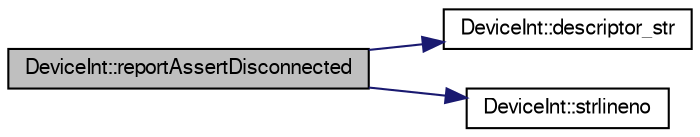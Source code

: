 digraph G
{
  edge [fontname="FreeSans",fontsize="10",labelfontname="FreeSans",labelfontsize="10"];
  node [fontname="FreeSans",fontsize="10",shape=record];
  rankdir=LR;
  Node1 [label="DeviceInt::reportAssertDisconnected",height=0.2,width=0.4,color="black", fillcolor="grey75", style="filled" fontcolor="black"];
  Node1 -> Node2 [color="midnightblue",fontsize="10",style="solid"];
  Node2 [label="DeviceInt::descriptor_str",height=0.2,width=0.4,color="black", fillcolor="white", style="filled",URL="$classDeviceInt.html#a8e93853ae77b6a63a140ed498d9fc8b8"];
  Node1 -> Node3 [color="midnightblue",fontsize="10",style="solid"];
  Node3 [label="DeviceInt::strlineno",height=0.2,width=0.4,color="black", fillcolor="white", style="filled",URL="$classDeviceInt.html#a7b51658efadb002993df8b4475ce29eb"];
}
